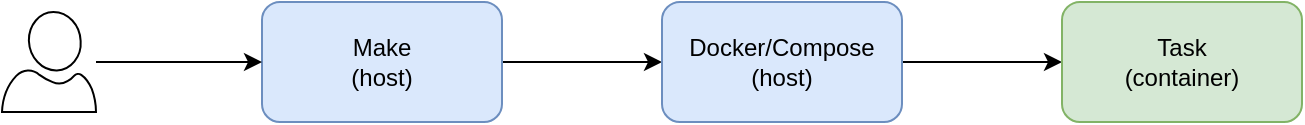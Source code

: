 <mxfile version="10.6.1" type="device"><diagram name="pattern-overview" id="eiXfqsggElCbKUFKpb2M"><mxGraphModel dx="1078" dy="812" grid="1" gridSize="10" guides="1" tooltips="1" connect="1" arrows="1" fold="1" page="1" pageScale="1" pageWidth="827" pageHeight="1169" math="0" shadow="0"><root><mxCell id="oxXSUNCanbAHQcKtdMAs-0"/><mxCell id="oxXSUNCanbAHQcKtdMAs-1" parent="oxXSUNCanbAHQcKtdMAs-0"/><mxCell id="oxXSUNCanbAHQcKtdMAs-2" value="" style="edgeStyle=orthogonalEdgeStyle;rounded=0;orthogonalLoop=1;jettySize=auto;html=1;" edge="1" parent="oxXSUNCanbAHQcKtdMAs-1" source="oxXSUNCanbAHQcKtdMAs-3" target="oxXSUNCanbAHQcKtdMAs-5"><mxGeometry relative="1" as="geometry"/></mxCell><mxCell id="oxXSUNCanbAHQcKtdMAs-3" value="Make&lt;br&gt;(host)&lt;br&gt;" style="rounded=1;whiteSpace=wrap;html=1;fillColor=#dae8fc;strokeColor=#6c8ebf;" vertex="1" parent="oxXSUNCanbAHQcKtdMAs-1"><mxGeometry x="180" y="20" width="120" height="60" as="geometry"/></mxCell><mxCell id="oxXSUNCanbAHQcKtdMAs-4" value="" style="edgeStyle=orthogonalEdgeStyle;rounded=0;orthogonalLoop=1;jettySize=auto;html=1;" edge="1" parent="oxXSUNCanbAHQcKtdMAs-1" source="oxXSUNCanbAHQcKtdMAs-5" target="oxXSUNCanbAHQcKtdMAs-6"><mxGeometry relative="1" as="geometry"/></mxCell><mxCell id="oxXSUNCanbAHQcKtdMAs-5" value="Docker/Compose&lt;br&gt;(host)&lt;br&gt;" style="rounded=1;whiteSpace=wrap;html=1;fillColor=#dae8fc;strokeColor=#6c8ebf;" vertex="1" parent="oxXSUNCanbAHQcKtdMAs-1"><mxGeometry x="380" y="20" width="120" height="60" as="geometry"/></mxCell><mxCell id="oxXSUNCanbAHQcKtdMAs-6" value="Task&lt;br&gt;(container)&lt;br&gt;" style="rounded=1;whiteSpace=wrap;html=1;fillColor=#d5e8d4;strokeColor=#82b366;" vertex="1" parent="oxXSUNCanbAHQcKtdMAs-1"><mxGeometry x="580" y="20" width="120" height="60" as="geometry"/></mxCell><mxCell id="oxXSUNCanbAHQcKtdMAs-7" style="edgeStyle=orthogonalEdgeStyle;rounded=0;orthogonalLoop=1;jettySize=auto;html=1;entryX=0;entryY=0.5;entryDx=0;entryDy=0;" edge="1" parent="oxXSUNCanbAHQcKtdMAs-1" source="oxXSUNCanbAHQcKtdMAs-8" target="oxXSUNCanbAHQcKtdMAs-3"><mxGeometry relative="1" as="geometry"/></mxCell><mxCell id="oxXSUNCanbAHQcKtdMAs-8" value="" style="shadow=0;dashed=0;html=1;labelPosition=center;verticalLabelPosition=bottom;verticalAlign=top;align=center;shape=mxgraph.azure.user;" vertex="1" parent="oxXSUNCanbAHQcKtdMAs-1"><mxGeometry x="50" y="25" width="47" height="50" as="geometry"/></mxCell></root></mxGraphModel></diagram><diagram id="reEYDfzW0cyjqdW_xCB4" name="pattern-make"><mxGraphModel dx="1078" dy="812" grid="1" gridSize="10" guides="1" tooltips="1" connect="1" arrows="1" fold="1" page="1" pageScale="1" pageWidth="827" pageHeight="1169" math="0" shadow="0"><root><mxCell id="0"/><mxCell id="1" parent="0"/><mxCell id="G61EsBS5rhrTp4_K75w0-12" value="" style="edgeStyle=orthogonalEdgeStyle;rounded=0;orthogonalLoop=1;jettySize=auto;html=1;" edge="1" parent="1" source="G61EsBS5rhrTp4_K75w0-8" target="G61EsBS5rhrTp4_K75w0-11"><mxGeometry relative="1" as="geometry"/></mxCell><mxCell id="G61EsBS5rhrTp4_K75w0-8" value="Make&lt;br&gt;(host)&lt;br&gt;" style="rounded=1;whiteSpace=wrap;html=1;fillColor=#dae8fc;strokeColor=#6c8ebf;" vertex="1" parent="1"><mxGeometry x="180" y="20" width="120" height="60" as="geometry"/></mxCell><mxCell id="G61EsBS5rhrTp4_K75w0-14" value="" style="edgeStyle=orthogonalEdgeStyle;rounded=0;orthogonalLoop=1;jettySize=auto;html=1;" edge="1" parent="1" source="G61EsBS5rhrTp4_K75w0-11" target="G61EsBS5rhrTp4_K75w0-13"><mxGeometry relative="1" as="geometry"/></mxCell><mxCell id="G61EsBS5rhrTp4_K75w0-11" value="Compose&lt;br&gt;(host)&lt;br&gt;" style="rounded=1;whiteSpace=wrap;html=1;fillColor=#dae8fc;strokeColor=#6c8ebf;" vertex="1" parent="1"><mxGeometry x="380" y="20" width="120" height="60" as="geometry"/></mxCell><mxCell id="G61EsBS5rhrTp4_K75w0-13" value="Make&lt;br&gt;(container)&lt;br&gt;" style="rounded=1;whiteSpace=wrap;html=1;fillColor=#d5e8d4;strokeColor=#82b366;" vertex="1" parent="1"><mxGeometry x="580" y="20" width="120" height="60" as="geometry"/></mxCell><mxCell id="G61EsBS5rhrTp4_K75w0-10" style="edgeStyle=orthogonalEdgeStyle;rounded=0;orthogonalLoop=1;jettySize=auto;html=1;entryX=0;entryY=0.5;entryDx=0;entryDy=0;" edge="1" parent="1" source="G61EsBS5rhrTp4_K75w0-9" target="G61EsBS5rhrTp4_K75w0-8"><mxGeometry relative="1" as="geometry"/></mxCell><mxCell id="G61EsBS5rhrTp4_K75w0-9" value="" style="shadow=0;dashed=0;html=1;labelPosition=center;verticalLabelPosition=bottom;verticalAlign=top;align=center;shape=mxgraph.azure.user;" vertex="1" parent="1"><mxGeometry x="50" y="25" width="47" height="50" as="geometry"/></mxCell></root></mxGraphModel></diagram><diagram id="eM6rfzzklQuabI-rZNQv" name="pattern-shell"><mxGraphModel dx="1078" dy="812" grid="1" gridSize="10" guides="1" tooltips="1" connect="1" arrows="1" fold="1" page="1" pageScale="1" pageWidth="827" pageHeight="1169" math="0" shadow="0"><root><mxCell id="d7iRGMvWd1AksWCoXNxX-0"/><mxCell id="d7iRGMvWd1AksWCoXNxX-1" parent="d7iRGMvWd1AksWCoXNxX-0"/><mxCell id="uOiMU_EG-TTzCrRgokTq-0" value="" style="edgeStyle=orthogonalEdgeStyle;rounded=0;orthogonalLoop=1;jettySize=auto;html=1;" edge="1" parent="d7iRGMvWd1AksWCoXNxX-1" source="uOiMU_EG-TTzCrRgokTq-1" target="uOiMU_EG-TTzCrRgokTq-3"><mxGeometry relative="1" as="geometry"/></mxCell><mxCell id="uOiMU_EG-TTzCrRgokTq-1" value="Make&lt;br&gt;(host)&lt;br&gt;" style="rounded=1;whiteSpace=wrap;html=1;fillColor=#dae8fc;strokeColor=#6c8ebf;" vertex="1" parent="d7iRGMvWd1AksWCoXNxX-1"><mxGeometry x="180" y="20" width="120" height="60" as="geometry"/></mxCell><mxCell id="uOiMU_EG-TTzCrRgokTq-2" value="" style="edgeStyle=orthogonalEdgeStyle;rounded=0;orthogonalLoop=1;jettySize=auto;html=1;" edge="1" parent="d7iRGMvWd1AksWCoXNxX-1" source="uOiMU_EG-TTzCrRgokTq-3" target="uOiMU_EG-TTzCrRgokTq-4"><mxGeometry relative="1" as="geometry"/></mxCell><mxCell id="uOiMU_EG-TTzCrRgokTq-3" value="Compose&lt;br&gt;(host)&lt;br&gt;" style="rounded=1;whiteSpace=wrap;html=1;fillColor=#dae8fc;strokeColor=#6c8ebf;" vertex="1" parent="d7iRGMvWd1AksWCoXNxX-1"><mxGeometry x="380" y="20" width="120" height="60" as="geometry"/></mxCell><mxCell id="uOiMU_EG-TTzCrRgokTq-4" value="Shell command&lt;br&gt;(container)&lt;br&gt;" style="rounded=1;whiteSpace=wrap;html=1;fillColor=#d5e8d4;strokeColor=#82b366;" vertex="1" parent="d7iRGMvWd1AksWCoXNxX-1"><mxGeometry x="580" y="20" width="120" height="60" as="geometry"/></mxCell><mxCell id="uOiMU_EG-TTzCrRgokTq-5" style="edgeStyle=orthogonalEdgeStyle;rounded=0;orthogonalLoop=1;jettySize=auto;html=1;entryX=0;entryY=0.5;entryDx=0;entryDy=0;" edge="1" parent="d7iRGMvWd1AksWCoXNxX-1" source="uOiMU_EG-TTzCrRgokTq-6" target="uOiMU_EG-TTzCrRgokTq-1"><mxGeometry relative="1" as="geometry"/></mxCell><mxCell id="uOiMU_EG-TTzCrRgokTq-6" value="" style="shadow=0;dashed=0;html=1;labelPosition=center;verticalLabelPosition=bottom;verticalAlign=top;align=center;shape=mxgraph.azure.user;" vertex="1" parent="d7iRGMvWd1AksWCoXNxX-1"><mxGeometry x="50" y="25" width="47" height="50" as="geometry"/></mxCell></root></mxGraphModel></diagram><diagram name="pattern-shell-file" id="zCPr9yhRRwWy0foTrIVX"><mxGraphModel dx="1078" dy="812" grid="1" gridSize="10" guides="1" tooltips="1" connect="1" arrows="1" fold="1" page="1" pageScale="1" pageWidth="827" pageHeight="1169" math="0" shadow="0"><root><mxCell id="kq8kMy_g6Q8yPE3opOZM-0"/><mxCell id="kq8kMy_g6Q8yPE3opOZM-1" parent="kq8kMy_g6Q8yPE3opOZM-0"/><mxCell id="kq8kMy_g6Q8yPE3opOZM-2" value="" style="edgeStyle=orthogonalEdgeStyle;rounded=0;orthogonalLoop=1;jettySize=auto;html=1;" edge="1" parent="kq8kMy_g6Q8yPE3opOZM-1" source="kq8kMy_g6Q8yPE3opOZM-3" target="kq8kMy_g6Q8yPE3opOZM-5"><mxGeometry relative="1" as="geometry"/></mxCell><mxCell id="kq8kMy_g6Q8yPE3opOZM-3" value="Make&lt;br&gt;(host)&lt;br&gt;" style="rounded=1;whiteSpace=wrap;html=1;fillColor=#dae8fc;strokeColor=#6c8ebf;" vertex="1" parent="kq8kMy_g6Q8yPE3opOZM-1"><mxGeometry x="180" y="20" width="120" height="60" as="geometry"/></mxCell><mxCell id="kq8kMy_g6Q8yPE3opOZM-4" value="" style="edgeStyle=orthogonalEdgeStyle;rounded=0;orthogonalLoop=1;jettySize=auto;html=1;" edge="1" parent="kq8kMy_g6Q8yPE3opOZM-1" source="kq8kMy_g6Q8yPE3opOZM-5" target="kq8kMy_g6Q8yPE3opOZM-6"><mxGeometry relative="1" as="geometry"/></mxCell><mxCell id="kq8kMy_g6Q8yPE3opOZM-5" value="Compose&lt;br&gt;(host)&lt;br&gt;" style="rounded=1;whiteSpace=wrap;html=1;fillColor=#dae8fc;strokeColor=#6c8ebf;" vertex="1" parent="kq8kMy_g6Q8yPE3opOZM-1"><mxGeometry x="380" y="20" width="120" height="60" as="geometry"/></mxCell><mxCell id="kq8kMy_g6Q8yPE3opOZM-6" value="Shell File&lt;br&gt;(container)&lt;br&gt;" style="rounded=1;whiteSpace=wrap;html=1;fillColor=#d5e8d4;strokeColor=#82b366;" vertex="1" parent="kq8kMy_g6Q8yPE3opOZM-1"><mxGeometry x="580" y="20" width="120" height="60" as="geometry"/></mxCell><mxCell id="kq8kMy_g6Q8yPE3opOZM-7" style="edgeStyle=orthogonalEdgeStyle;rounded=0;orthogonalLoop=1;jettySize=auto;html=1;entryX=0;entryY=0.5;entryDx=0;entryDy=0;" edge="1" parent="kq8kMy_g6Q8yPE3opOZM-1" source="kq8kMy_g6Q8yPE3opOZM-8" target="kq8kMy_g6Q8yPE3opOZM-3"><mxGeometry relative="1" as="geometry"/></mxCell><mxCell id="kq8kMy_g6Q8yPE3opOZM-8" value="" style="shadow=0;dashed=0;html=1;labelPosition=center;verticalLabelPosition=bottom;verticalAlign=top;align=center;shape=mxgraph.azure.user;" vertex="1" parent="kq8kMy_g6Q8yPE3opOZM-1"><mxGeometry x="50" y="25" width="47" height="50" as="geometry"/></mxCell></root></mxGraphModel></diagram><diagram name="pattern-language" id="I0dJz5ruwkRtj7GQksnc"><mxGraphModel dx="1078" dy="812" grid="1" gridSize="10" guides="1" tooltips="1" connect="1" arrows="1" fold="1" page="1" pageScale="1" pageWidth="827" pageHeight="1169" math="0" shadow="0"><root><mxCell id="css8mMGmhpJ-8QrLIEAe-0"/><mxCell id="css8mMGmhpJ-8QrLIEAe-1" parent="css8mMGmhpJ-8QrLIEAe-0"/><mxCell id="css8mMGmhpJ-8QrLIEAe-2" value="" style="edgeStyle=orthogonalEdgeStyle;rounded=0;orthogonalLoop=1;jettySize=auto;html=1;" edge="1" parent="css8mMGmhpJ-8QrLIEAe-1" source="css8mMGmhpJ-8QrLIEAe-3" target="css8mMGmhpJ-8QrLIEAe-5"><mxGeometry relative="1" as="geometry"/></mxCell><mxCell id="css8mMGmhpJ-8QrLIEAe-3" value="Make&lt;br&gt;(host)&lt;br&gt;" style="rounded=1;whiteSpace=wrap;html=1;fillColor=#dae8fc;strokeColor=#6c8ebf;" vertex="1" parent="css8mMGmhpJ-8QrLIEAe-1"><mxGeometry x="180" y="20" width="120" height="60" as="geometry"/></mxCell><mxCell id="css8mMGmhpJ-8QrLIEAe-4" value="" style="edgeStyle=orthogonalEdgeStyle;rounded=0;orthogonalLoop=1;jettySize=auto;html=1;" edge="1" parent="css8mMGmhpJ-8QrLIEAe-1" source="css8mMGmhpJ-8QrLIEAe-5" target="css8mMGmhpJ-8QrLIEAe-6"><mxGeometry relative="1" as="geometry"/></mxCell><mxCell id="css8mMGmhpJ-8QrLIEAe-5" value="Compose&lt;br&gt;(host)&lt;br&gt;" style="rounded=1;whiteSpace=wrap;html=1;fillColor=#dae8fc;strokeColor=#6c8ebf;" vertex="1" parent="css8mMGmhpJ-8QrLIEAe-1"><mxGeometry x="380" y="20" width="120" height="60" as="geometry"/></mxCell><mxCell id="css8mMGmhpJ-8QrLIEAe-6" value="JavaScript File&lt;br&gt;(container)&lt;br&gt;" style="rounded=1;whiteSpace=wrap;html=1;fillColor=#d5e8d4;strokeColor=#82b366;" vertex="1" parent="css8mMGmhpJ-8QrLIEAe-1"><mxGeometry x="580" y="20" width="120" height="60" as="geometry"/></mxCell><mxCell id="css8mMGmhpJ-8QrLIEAe-7" style="edgeStyle=orthogonalEdgeStyle;rounded=0;orthogonalLoop=1;jettySize=auto;html=1;entryX=0;entryY=0.5;entryDx=0;entryDy=0;" edge="1" parent="css8mMGmhpJ-8QrLIEAe-1" source="css8mMGmhpJ-8QrLIEAe-8" target="css8mMGmhpJ-8QrLIEAe-3"><mxGeometry relative="1" as="geometry"/></mxCell><mxCell id="css8mMGmhpJ-8QrLIEAe-8" value="" style="shadow=0;dashed=0;html=1;labelPosition=center;verticalLabelPosition=bottom;verticalAlign=top;align=center;shape=mxgraph.azure.user;" vertex="1" parent="css8mMGmhpJ-8QrLIEAe-1"><mxGeometry x="50" y="25" width="47" height="50" as="geometry"/></mxCell></root></mxGraphModel></diagram><diagram name="pattern-task-tool" id="sx35B3K7FmFZNI9OPnH_"><mxGraphModel dx="1078" dy="812" grid="1" gridSize="10" guides="1" tooltips="1" connect="1" arrows="1" fold="1" page="1" pageScale="1" pageWidth="827" pageHeight="1169" math="0" shadow="0"><root><mxCell id="kYfELaTCCZT-IpP-wY4n-0"/><mxCell id="kYfELaTCCZT-IpP-wY4n-1" parent="kYfELaTCCZT-IpP-wY4n-0"/><mxCell id="kYfELaTCCZT-IpP-wY4n-2" value="" style="edgeStyle=orthogonalEdgeStyle;rounded=0;orthogonalLoop=1;jettySize=auto;html=1;" edge="1" parent="kYfELaTCCZT-IpP-wY4n-1" source="kYfELaTCCZT-IpP-wY4n-3" target="kYfELaTCCZT-IpP-wY4n-5"><mxGeometry relative="1" as="geometry"/></mxCell><mxCell id="kYfELaTCCZT-IpP-wY4n-3" value="Make&lt;br&gt;(host)&lt;br&gt;" style="rounded=1;whiteSpace=wrap;html=1;fillColor=#dae8fc;strokeColor=#6c8ebf;" vertex="1" parent="kYfELaTCCZT-IpP-wY4n-1"><mxGeometry x="180" y="20" width="120" height="60" as="geometry"/></mxCell><mxCell id="kYfELaTCCZT-IpP-wY4n-4" value="" style="edgeStyle=orthogonalEdgeStyle;rounded=0;orthogonalLoop=1;jettySize=auto;html=1;" edge="1" parent="kYfELaTCCZT-IpP-wY4n-1" source="kYfELaTCCZT-IpP-wY4n-5" target="kYfELaTCCZT-IpP-wY4n-6"><mxGeometry relative="1" as="geometry"/></mxCell><mxCell id="kYfELaTCCZT-IpP-wY4n-5" value="Compose&lt;br&gt;(host)&lt;br&gt;" style="rounded=1;whiteSpace=wrap;html=1;fillColor=#dae8fc;strokeColor=#6c8ebf;" vertex="1" parent="kYfELaTCCZT-IpP-wY4n-1"><mxGeometry x="380" y="20" width="120" height="60" as="geometry"/></mxCell><mxCell id="kYfELaTCCZT-IpP-wY4n-6" value="Task Tool&lt;br&gt;(container)&lt;br&gt;" style="rounded=1;whiteSpace=wrap;html=1;fillColor=#d5e8d4;strokeColor=#82b366;" vertex="1" parent="kYfELaTCCZT-IpP-wY4n-1"><mxGeometry x="580" y="20" width="120" height="60" as="geometry"/></mxCell><mxCell id="kYfELaTCCZT-IpP-wY4n-7" style="edgeStyle=orthogonalEdgeStyle;rounded=0;orthogonalLoop=1;jettySize=auto;html=1;entryX=0;entryY=0.5;entryDx=0;entryDy=0;" edge="1" parent="kYfELaTCCZT-IpP-wY4n-1" source="kYfELaTCCZT-IpP-wY4n-8" target="kYfELaTCCZT-IpP-wY4n-3"><mxGeometry relative="1" as="geometry"/></mxCell><mxCell id="kYfELaTCCZT-IpP-wY4n-8" value="" style="shadow=0;dashed=0;html=1;labelPosition=center;verticalLabelPosition=bottom;verticalAlign=top;align=center;shape=mxgraph.azure.user;" vertex="1" parent="kYfELaTCCZT-IpP-wY4n-1"><mxGeometry x="50" y="25" width="47" height="50" as="geometry"/></mxCell></root></mxGraphModel></diagram><diagram name="pattern-docker" id="sJwlaM5cf4ts14gijPxe"><mxGraphModel dx="1078" dy="812" grid="1" gridSize="10" guides="1" tooltips="1" connect="1" arrows="1" fold="1" page="1" pageScale="1" pageWidth="827" pageHeight="1169" math="0" shadow="0"><root><mxCell id="clgag6M23f43i_96SI_T-0"/><mxCell id="clgag6M23f43i_96SI_T-1" parent="clgag6M23f43i_96SI_T-0"/><mxCell id="clgag6M23f43i_96SI_T-2" value="" style="edgeStyle=orthogonalEdgeStyle;rounded=0;orthogonalLoop=1;jettySize=auto;html=1;" edge="1" parent="clgag6M23f43i_96SI_T-1" source="clgag6M23f43i_96SI_T-3" target="clgag6M23f43i_96SI_T-5"><mxGeometry relative="1" as="geometry"/></mxCell><mxCell id="clgag6M23f43i_96SI_T-3" value="Make&lt;br&gt;(host)&lt;br&gt;" style="rounded=1;whiteSpace=wrap;html=1;fillColor=#dae8fc;strokeColor=#6c8ebf;" vertex="1" parent="clgag6M23f43i_96SI_T-1"><mxGeometry x="180" y="20" width="120" height="60" as="geometry"/></mxCell><mxCell id="clgag6M23f43i_96SI_T-4" value="" style="edgeStyle=orthogonalEdgeStyle;rounded=0;orthogonalLoop=1;jettySize=auto;html=1;" edge="1" parent="clgag6M23f43i_96SI_T-1" source="clgag6M23f43i_96SI_T-5" target="clgag6M23f43i_96SI_T-6"><mxGeometry relative="1" as="geometry"/></mxCell><mxCell id="clgag6M23f43i_96SI_T-5" value="Docker&lt;br&gt;(host)&lt;br&gt;" style="rounded=1;whiteSpace=wrap;html=1;fillColor=#dae8fc;strokeColor=#6c8ebf;" vertex="1" parent="clgag6M23f43i_96SI_T-1"><mxGeometry x="380" y="20" width="120" height="60" as="geometry"/></mxCell><mxCell id="clgag6M23f43i_96SI_T-6" value="Shell Command&lt;br&gt;(container)&lt;br&gt;" style="rounded=1;whiteSpace=wrap;html=1;fillColor=#d5e8d4;strokeColor=#82b366;" vertex="1" parent="clgag6M23f43i_96SI_T-1"><mxGeometry x="580" y="20" width="120" height="60" as="geometry"/></mxCell><mxCell id="clgag6M23f43i_96SI_T-7" style="edgeStyle=orthogonalEdgeStyle;rounded=0;orthogonalLoop=1;jettySize=auto;html=1;entryX=0;entryY=0.5;entryDx=0;entryDy=0;" edge="1" parent="clgag6M23f43i_96SI_T-1" source="clgag6M23f43i_96SI_T-8" target="clgag6M23f43i_96SI_T-3"><mxGeometry relative="1" as="geometry"/></mxCell><mxCell id="clgag6M23f43i_96SI_T-8" value="" style="shadow=0;dashed=0;html=1;labelPosition=center;verticalLabelPosition=bottom;verticalAlign=top;align=center;shape=mxgraph.azure.user;" vertex="1" parent="clgag6M23f43i_96SI_T-1"><mxGeometry x="50" y="25" width="47" height="50" as="geometry"/></mxCell></root></mxGraphModel></diagram></mxfile>